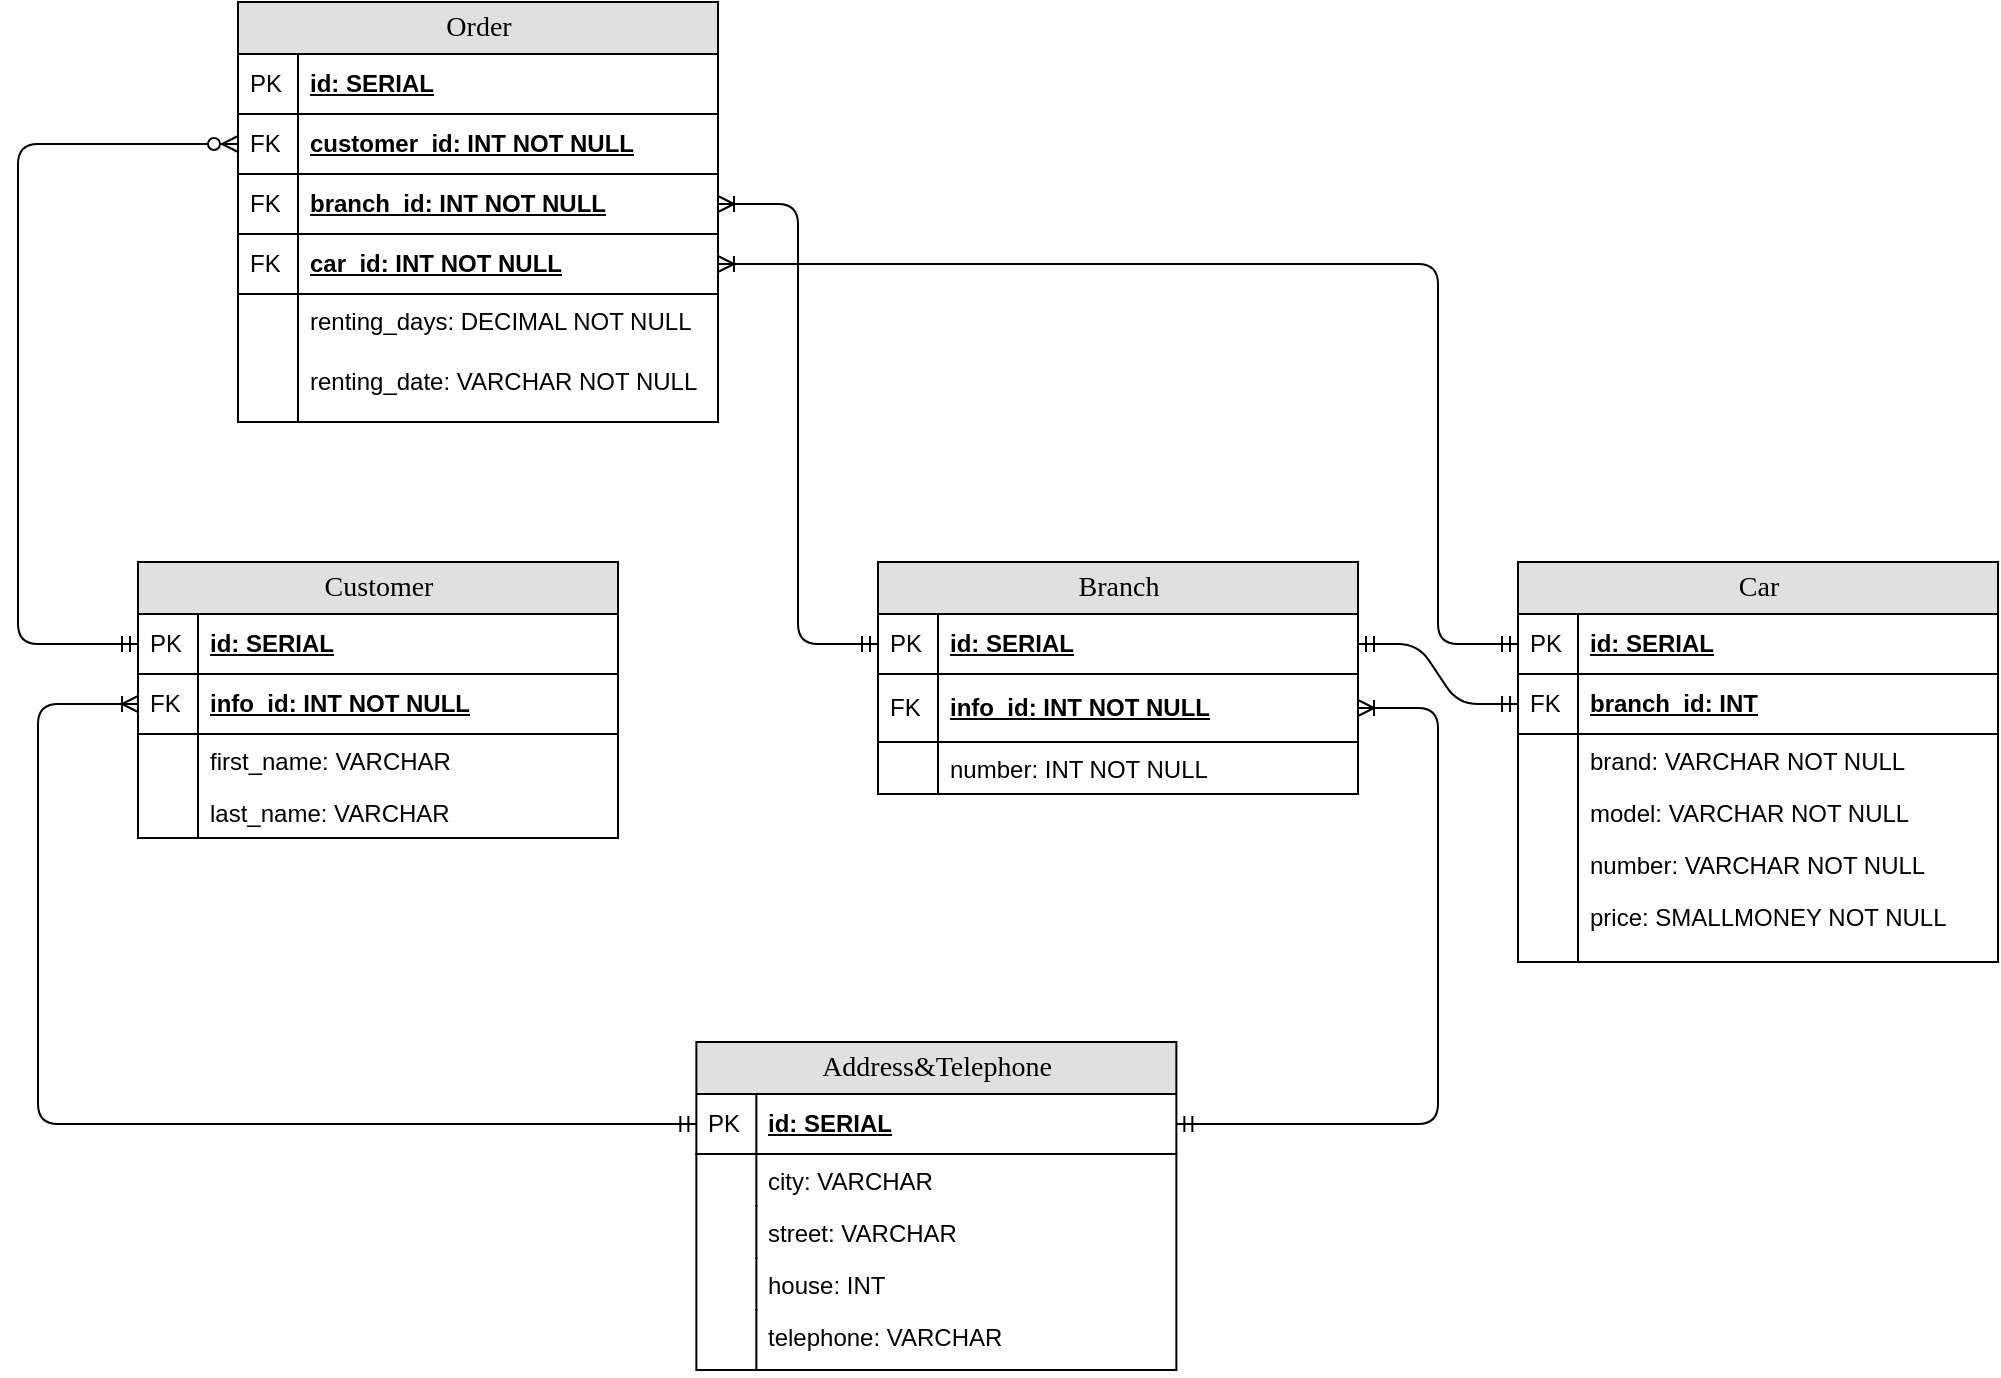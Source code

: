 <mxfile version="12.6.5" type="device"><diagram name="Page-1" id="e56a1550-8fbb-45ad-956c-1786394a9013"><mxGraphModel dx="1123" dy="672" grid="1" gridSize="10" guides="1" tooltips="1" connect="1" arrows="1" fold="1" page="1" pageScale="1" pageWidth="1100" pageHeight="850" background="#ffffff" math="0" shadow="0"><root><mxCell id="0"/><mxCell id="1" parent="0"/><mxCell id="2e49270ec7c68f3f-8" value="Branch" style="swimlane;html=1;fontStyle=0;childLayout=stackLayout;horizontal=1;startSize=26;fillColor=#e0e0e0;horizontalStack=0;resizeParent=1;resizeLast=0;collapsible=1;marginBottom=0;swimlaneFillColor=#ffffff;align=center;rounded=0;shadow=0;comic=0;labelBackgroundColor=none;strokeWidth=1;fontFamily=Verdana;fontSize=14;swimlaneLine=1;" parent="1" vertex="1"><mxGeometry x="520" y="320" width="240" height="116" as="geometry"/></mxCell><mxCell id="2e49270ec7c68f3f-9" value="id: SERIAL" style="shape=partialRectangle;top=0;left=0;right=0;bottom=1;html=1;align=left;verticalAlign=middle;fillColor=none;spacingLeft=34;spacingRight=4;whiteSpace=wrap;overflow=hidden;rotatable=0;points=[[0,0.5],[1,0.5]];portConstraint=eastwest;dropTarget=0;fontStyle=5;" parent="2e49270ec7c68f3f-8" vertex="1"><mxGeometry y="26" width="240" height="30" as="geometry"/></mxCell><mxCell id="2e49270ec7c68f3f-10" value="PK" style="shape=partialRectangle;top=0;left=0;bottom=0;html=1;fillColor=none;align=left;verticalAlign=middle;spacingLeft=4;spacingRight=4;whiteSpace=wrap;overflow=hidden;rotatable=0;points=[];portConstraint=eastwest;part=1;" parent="2e49270ec7c68f3f-9" vertex="1" connectable="0"><mxGeometry width="30" height="30" as="geometry"/></mxCell><mxCell id="aa9ZVyHhLKvsyHa1zda2-52" value="info_id: INT NOT NULL" style="shape=partialRectangle;top=0;left=0;right=0;bottom=1;html=1;align=left;verticalAlign=middle;fillColor=none;spacingLeft=34;spacingRight=4;whiteSpace=wrap;overflow=hidden;rotatable=0;points=[[0,0.5],[1,0.5]];portConstraint=eastwest;dropTarget=0;fontStyle=5;" parent="2e49270ec7c68f3f-8" vertex="1"><mxGeometry y="56" width="240" height="34" as="geometry"/></mxCell><mxCell id="aa9ZVyHhLKvsyHa1zda2-53" value="FK" style="shape=partialRectangle;top=0;left=0;bottom=0;html=1;fillColor=none;align=left;verticalAlign=middle;spacingLeft=4;spacingRight=4;whiteSpace=wrap;overflow=hidden;rotatable=0;points=[];portConstraint=eastwest;part=1;" parent="aa9ZVyHhLKvsyHa1zda2-52" vertex="1" connectable="0"><mxGeometry width="30" height="34" as="geometry"/></mxCell><mxCell id="EGNY3W8PX3pFTSIIfyn9-1" value="number: INT NOT NULL" style="shape=partialRectangle;top=0;left=0;right=0;bottom=0;html=1;align=left;verticalAlign=top;fillColor=none;spacingLeft=34;spacingRight=4;whiteSpace=wrap;overflow=hidden;rotatable=0;points=[[0,0.5],[1,0.5]];portConstraint=eastwest;dropTarget=0;" parent="2e49270ec7c68f3f-8" vertex="1"><mxGeometry y="90" width="240" height="26" as="geometry"/></mxCell><mxCell id="EGNY3W8PX3pFTSIIfyn9-2" value="" style="shape=partialRectangle;top=0;left=0;bottom=0;html=1;fillColor=none;align=left;verticalAlign=top;spacingLeft=4;spacingRight=4;whiteSpace=wrap;overflow=hidden;rotatable=0;points=[];portConstraint=eastwest;part=1;" parent="EGNY3W8PX3pFTSIIfyn9-1" vertex="1" connectable="0"><mxGeometry width="30" height="26" as="geometry"/></mxCell><mxCell id="WMZbiDQoUYeyg-291vYp-8" value="Car" style="swimlane;html=1;fontStyle=0;childLayout=stackLayout;horizontal=1;startSize=26;fillColor=#e0e0e0;horizontalStack=0;resizeParent=1;resizeLast=0;collapsible=1;marginBottom=0;swimlaneFillColor=#ffffff;align=center;rounded=0;shadow=0;comic=0;labelBackgroundColor=none;strokeWidth=1;fontFamily=Verdana;fontSize=14;swimlaneLine=1;" parent="1" vertex="1"><mxGeometry x="840" y="320" width="240" height="200" as="geometry"><mxRectangle x="870" y="56" width="60" height="26" as="alternateBounds"/></mxGeometry></mxCell><mxCell id="WMZbiDQoUYeyg-291vYp-9" value="id: SERIAL" style="shape=partialRectangle;top=0;left=0;right=0;bottom=1;html=1;align=left;verticalAlign=middle;fillColor=none;spacingLeft=34;spacingRight=4;whiteSpace=wrap;overflow=hidden;rotatable=0;points=[[0,0.5],[1,0.5]];portConstraint=eastwest;dropTarget=0;fontStyle=5;" parent="WMZbiDQoUYeyg-291vYp-8" vertex="1"><mxGeometry y="26" width="240" height="30" as="geometry"/></mxCell><mxCell id="WMZbiDQoUYeyg-291vYp-10" value="PK" style="shape=partialRectangle;top=0;left=0;bottom=0;html=1;fillColor=none;align=left;verticalAlign=middle;spacingLeft=4;spacingRight=4;whiteSpace=wrap;overflow=hidden;rotatable=0;points=[];portConstraint=eastwest;part=1;" parent="WMZbiDQoUYeyg-291vYp-9" vertex="1" connectable="0"><mxGeometry width="30" height="30" as="geometry"/></mxCell><mxCell id="rWoQ4hKNcGnWuJ4ApWHK-1" value="branch_id: INT" style="shape=partialRectangle;top=0;left=0;right=0;bottom=1;html=1;align=left;verticalAlign=middle;fillColor=none;spacingLeft=34;spacingRight=4;whiteSpace=wrap;overflow=hidden;rotatable=0;points=[[0,0.5],[1,0.5]];portConstraint=eastwest;dropTarget=0;fontStyle=5;" parent="WMZbiDQoUYeyg-291vYp-8" vertex="1"><mxGeometry y="56" width="240" height="30" as="geometry"/></mxCell><mxCell id="rWoQ4hKNcGnWuJ4ApWHK-2" value="FK" style="shape=partialRectangle;top=0;left=0;bottom=0;html=1;fillColor=none;align=left;verticalAlign=middle;spacingLeft=4;spacingRight=4;whiteSpace=wrap;overflow=hidden;rotatable=0;points=[];portConstraint=eastwest;part=1;" parent="rWoQ4hKNcGnWuJ4ApWHK-1" vertex="1" connectable="0"><mxGeometry width="30" height="30" as="geometry"/></mxCell><mxCell id="WMZbiDQoUYeyg-291vYp-11" value="brand: VARCHAR NOT NULL" style="shape=partialRectangle;top=0;left=0;right=0;bottom=0;html=1;align=left;verticalAlign=top;fillColor=none;spacingLeft=34;spacingRight=4;whiteSpace=wrap;overflow=hidden;rotatable=0;points=[[0,0.5],[1,0.5]];portConstraint=eastwest;dropTarget=0;" parent="WMZbiDQoUYeyg-291vYp-8" vertex="1"><mxGeometry y="86" width="240" height="26" as="geometry"/></mxCell><mxCell id="WMZbiDQoUYeyg-291vYp-12" value="" style="shape=partialRectangle;top=0;left=0;bottom=0;html=1;fillColor=none;align=left;verticalAlign=top;spacingLeft=4;spacingRight=4;whiteSpace=wrap;overflow=hidden;rotatable=0;points=[];portConstraint=eastwest;part=1;" parent="WMZbiDQoUYeyg-291vYp-11" vertex="1" connectable="0"><mxGeometry width="30" height="26" as="geometry"/></mxCell><mxCell id="WMZbiDQoUYeyg-291vYp-13" value="model: VARCHAR NOT NULL" style="shape=partialRectangle;top=0;left=0;right=0;bottom=0;html=1;align=left;verticalAlign=top;fillColor=none;spacingLeft=34;spacingRight=4;whiteSpace=wrap;overflow=hidden;rotatable=0;points=[[0,0.5],[1,0.5]];portConstraint=eastwest;dropTarget=0;" parent="WMZbiDQoUYeyg-291vYp-8" vertex="1"><mxGeometry y="112" width="240" height="26" as="geometry"/></mxCell><mxCell id="WMZbiDQoUYeyg-291vYp-14" value="" style="shape=partialRectangle;top=0;left=0;bottom=0;html=1;fillColor=none;align=left;verticalAlign=top;spacingLeft=4;spacingRight=4;whiteSpace=wrap;overflow=hidden;rotatable=0;points=[];portConstraint=eastwest;part=1;" parent="WMZbiDQoUYeyg-291vYp-13" vertex="1" connectable="0"><mxGeometry width="30" height="26" as="geometry"/></mxCell><mxCell id="WMZbiDQoUYeyg-291vYp-15" value="number: VARCHAR NOT NULL" style="shape=partialRectangle;top=0;left=0;right=0;bottom=0;html=1;align=left;verticalAlign=top;fillColor=none;spacingLeft=34;spacingRight=4;whiteSpace=wrap;overflow=hidden;rotatable=0;points=[[0,0.5],[1,0.5]];portConstraint=eastwest;dropTarget=0;" parent="WMZbiDQoUYeyg-291vYp-8" vertex="1"><mxGeometry y="138" width="240" height="26" as="geometry"/></mxCell><mxCell id="WMZbiDQoUYeyg-291vYp-16" value="" style="shape=partialRectangle;top=0;left=0;bottom=0;html=1;fillColor=none;align=left;verticalAlign=top;spacingLeft=4;spacingRight=4;whiteSpace=wrap;overflow=hidden;rotatable=0;points=[];portConstraint=eastwest;part=1;" parent="WMZbiDQoUYeyg-291vYp-15" vertex="1" connectable="0"><mxGeometry width="30" height="26" as="geometry"/></mxCell><mxCell id="WMZbiDQoUYeyg-291vYp-17" value="price: SMALLMONEY NOT NULL" style="shape=partialRectangle;top=0;left=0;right=0;bottom=0;html=1;align=left;verticalAlign=top;fillColor=none;spacingLeft=34;spacingRight=4;whiteSpace=wrap;overflow=hidden;rotatable=0;points=[[0,0.5],[1,0.5]];portConstraint=eastwest;dropTarget=0;" parent="WMZbiDQoUYeyg-291vYp-8" vertex="1"><mxGeometry y="164" width="240" height="36" as="geometry"/></mxCell><mxCell id="WMZbiDQoUYeyg-291vYp-18" value="" style="shape=partialRectangle;top=0;left=0;bottom=0;html=1;fillColor=none;align=left;verticalAlign=top;spacingLeft=4;spacingRight=4;whiteSpace=wrap;overflow=hidden;rotatable=0;points=[];portConstraint=eastwest;part=1;" parent="WMZbiDQoUYeyg-291vYp-17" vertex="1" connectable="0"><mxGeometry width="30" height="36" as="geometry"/></mxCell><mxCell id="WMZbiDQoUYeyg-291vYp-23" value="Customer" style="swimlane;html=1;fontStyle=0;childLayout=stackLayout;horizontal=1;startSize=26;fillColor=#e0e0e0;horizontalStack=0;resizeParent=1;resizeLast=0;collapsible=1;marginBottom=0;swimlaneFillColor=#ffffff;align=center;rounded=0;shadow=0;comic=0;labelBackgroundColor=none;strokeWidth=1;fontFamily=Verdana;fontSize=14;swimlaneLine=1;" parent="1" vertex="1"><mxGeometry x="150" y="320" width="240" height="138" as="geometry"/></mxCell><mxCell id="WMZbiDQoUYeyg-291vYp-24" value="id: SERIAL" style="shape=partialRectangle;top=0;left=0;right=0;bottom=1;html=1;align=left;verticalAlign=middle;fillColor=none;spacingLeft=34;spacingRight=4;whiteSpace=wrap;overflow=hidden;rotatable=0;points=[[0,0.5],[1,0.5]];portConstraint=eastwest;dropTarget=0;fontStyle=5;" parent="WMZbiDQoUYeyg-291vYp-23" vertex="1"><mxGeometry y="26" width="240" height="30" as="geometry"/></mxCell><mxCell id="WMZbiDQoUYeyg-291vYp-25" value="PK" style="shape=partialRectangle;top=0;left=0;bottom=0;html=1;fillColor=none;align=left;verticalAlign=middle;spacingLeft=4;spacingRight=4;whiteSpace=wrap;overflow=hidden;rotatable=0;points=[];portConstraint=eastwest;part=1;" parent="WMZbiDQoUYeyg-291vYp-24" vertex="1" connectable="0"><mxGeometry width="30" height="30" as="geometry"/></mxCell><mxCell id="aa9ZVyHhLKvsyHa1zda2-56" value="info_id: INT NOT NULL" style="shape=partialRectangle;top=0;left=0;right=0;bottom=1;html=1;align=left;verticalAlign=middle;fillColor=none;spacingLeft=34;spacingRight=4;whiteSpace=wrap;overflow=hidden;rotatable=0;points=[[0,0.5],[1,0.5]];portConstraint=eastwest;dropTarget=0;fontStyle=5;" parent="WMZbiDQoUYeyg-291vYp-23" vertex="1"><mxGeometry y="56" width="240" height="30" as="geometry"/></mxCell><mxCell id="aa9ZVyHhLKvsyHa1zda2-57" value="FK" style="shape=partialRectangle;top=0;left=0;bottom=0;html=1;fillColor=none;align=left;verticalAlign=middle;spacingLeft=4;spacingRight=4;whiteSpace=wrap;overflow=hidden;rotatable=0;points=[];portConstraint=eastwest;part=1;" parent="aa9ZVyHhLKvsyHa1zda2-56" vertex="1" connectable="0"><mxGeometry width="30" height="30" as="geometry"/></mxCell><mxCell id="WMZbiDQoUYeyg-291vYp-26" value="first_name: VARCHAR" style="shape=partialRectangle;top=0;left=0;right=0;bottom=0;html=1;align=left;verticalAlign=top;fillColor=none;spacingLeft=34;spacingRight=4;whiteSpace=wrap;overflow=hidden;rotatable=0;points=[[0,0.5],[1,0.5]];portConstraint=eastwest;dropTarget=0;" parent="WMZbiDQoUYeyg-291vYp-23" vertex="1"><mxGeometry y="86" width="240" height="26" as="geometry"/></mxCell><mxCell id="WMZbiDQoUYeyg-291vYp-27" value="" style="shape=partialRectangle;top=0;left=0;bottom=0;html=1;fillColor=none;align=left;verticalAlign=top;spacingLeft=4;spacingRight=4;whiteSpace=wrap;overflow=hidden;rotatable=0;points=[];portConstraint=eastwest;part=1;" parent="WMZbiDQoUYeyg-291vYp-26" vertex="1" connectable="0"><mxGeometry width="30" height="26" as="geometry"/></mxCell><mxCell id="aa9ZVyHhLKvsyHa1zda2-54" value="last_name: VARCHAR" style="shape=partialRectangle;top=0;left=0;right=0;bottom=0;html=1;align=left;verticalAlign=top;fillColor=none;spacingLeft=34;spacingRight=4;whiteSpace=wrap;overflow=hidden;rotatable=0;points=[[0,0.5],[1,0.5]];portConstraint=eastwest;dropTarget=0;" parent="WMZbiDQoUYeyg-291vYp-23" vertex="1"><mxGeometry y="112" width="240" height="26" as="geometry"/></mxCell><mxCell id="aa9ZVyHhLKvsyHa1zda2-55" value="" style="shape=partialRectangle;top=0;left=0;bottom=0;html=1;fillColor=none;align=left;verticalAlign=top;spacingLeft=4;spacingRight=4;whiteSpace=wrap;overflow=hidden;rotatable=0;points=[];portConstraint=eastwest;part=1;" parent="aa9ZVyHhLKvsyHa1zda2-54" vertex="1" connectable="0"><mxGeometry width="30" height="26" as="geometry"/></mxCell><mxCell id="aa9ZVyHhLKvsyHa1zda2-1" value="Order" style="swimlane;html=1;fontStyle=0;childLayout=stackLayout;horizontal=1;startSize=26;fillColor=#e0e0e0;horizontalStack=0;resizeParent=1;resizeLast=0;collapsible=1;marginBottom=0;swimlaneFillColor=#ffffff;align=center;rounded=0;shadow=0;comic=0;labelBackgroundColor=none;strokeWidth=1;fontFamily=Verdana;fontSize=14;swimlaneLine=1;" parent="1" vertex="1"><mxGeometry x="200" y="40" width="240" height="210" as="geometry"/></mxCell><mxCell id="aa9ZVyHhLKvsyHa1zda2-2" value="id: SERIAL" style="shape=partialRectangle;top=0;left=0;right=0;bottom=1;html=1;align=left;verticalAlign=middle;fillColor=none;spacingLeft=34;spacingRight=4;whiteSpace=wrap;overflow=hidden;rotatable=0;points=[[0,0.5],[1,0.5]];portConstraint=eastwest;dropTarget=0;fontStyle=5;" parent="aa9ZVyHhLKvsyHa1zda2-1" vertex="1"><mxGeometry y="26" width="240" height="30" as="geometry"/></mxCell><mxCell id="aa9ZVyHhLKvsyHa1zda2-3" value="PK" style="shape=partialRectangle;top=0;left=0;bottom=0;html=1;fillColor=none;align=left;verticalAlign=middle;spacingLeft=4;spacingRight=4;whiteSpace=wrap;overflow=hidden;rotatable=0;points=[];portConstraint=eastwest;part=1;" parent="aa9ZVyHhLKvsyHa1zda2-2" vertex="1" connectable="0"><mxGeometry width="30" height="30" as="geometry"/></mxCell><mxCell id="aa9ZVyHhLKvsyHa1zda2-4" value="customer_id: INT NOT NULL" style="shape=partialRectangle;top=0;left=0;right=0;bottom=1;html=1;align=left;verticalAlign=middle;fillColor=none;spacingLeft=34;spacingRight=4;whiteSpace=wrap;overflow=hidden;rotatable=0;points=[[0,0.5],[1,0.5]];portConstraint=eastwest;dropTarget=0;fontStyle=5;" parent="aa9ZVyHhLKvsyHa1zda2-1" vertex="1"><mxGeometry y="56" width="240" height="30" as="geometry"/></mxCell><mxCell id="aa9ZVyHhLKvsyHa1zda2-5" value="FK" style="shape=partialRectangle;top=0;left=0;bottom=0;html=1;fillColor=none;align=left;verticalAlign=middle;spacingLeft=4;spacingRight=4;whiteSpace=wrap;overflow=hidden;rotatable=0;points=[];portConstraint=eastwest;part=1;" parent="aa9ZVyHhLKvsyHa1zda2-4" vertex="1" connectable="0"><mxGeometry width="30" height="30" as="geometry"/></mxCell><mxCell id="aa9ZVyHhLKvsyHa1zda2-18" value="branch_id: INT NOT NULL" style="shape=partialRectangle;top=0;left=0;right=0;bottom=1;html=1;align=left;verticalAlign=middle;fillColor=none;spacingLeft=34;spacingRight=4;whiteSpace=wrap;overflow=hidden;rotatable=0;points=[[0,0.5],[1,0.5]];portConstraint=eastwest;dropTarget=0;fontStyle=5;" parent="aa9ZVyHhLKvsyHa1zda2-1" vertex="1"><mxGeometry y="86" width="240" height="30" as="geometry"/></mxCell><mxCell id="aa9ZVyHhLKvsyHa1zda2-19" value="FK" style="shape=partialRectangle;top=0;left=0;bottom=0;html=1;fillColor=none;align=left;verticalAlign=middle;spacingLeft=4;spacingRight=4;whiteSpace=wrap;overflow=hidden;rotatable=0;points=[];portConstraint=eastwest;part=1;" parent="aa9ZVyHhLKvsyHa1zda2-18" vertex="1" connectable="0"><mxGeometry width="30" height="30" as="geometry"/></mxCell><mxCell id="aa9ZVyHhLKvsyHa1zda2-6" value="car_id: INT NOT NULL" style="shape=partialRectangle;top=0;left=0;right=0;bottom=1;html=1;align=left;verticalAlign=middle;fillColor=none;spacingLeft=34;spacingRight=4;whiteSpace=wrap;overflow=hidden;rotatable=0;points=[[0,0.5],[1,0.5]];portConstraint=eastwest;dropTarget=0;fontStyle=5;" parent="aa9ZVyHhLKvsyHa1zda2-1" vertex="1"><mxGeometry y="116" width="240" height="30" as="geometry"/></mxCell><mxCell id="aa9ZVyHhLKvsyHa1zda2-7" value="FK" style="shape=partialRectangle;top=0;left=0;bottom=0;html=1;fillColor=none;align=left;verticalAlign=middle;spacingLeft=4;spacingRight=4;whiteSpace=wrap;overflow=hidden;rotatable=0;points=[];portConstraint=eastwest;part=1;" parent="aa9ZVyHhLKvsyHa1zda2-6" vertex="1" connectable="0"><mxGeometry width="30" height="30" as="geometry"/></mxCell><mxCell id="aa9ZVyHhLKvsyHa1zda2-61" value="renting_days: DECIMAL NOT NULL" style="shape=partialRectangle;top=0;left=0;right=0;bottom=0;html=1;align=left;verticalAlign=top;fillColor=none;spacingLeft=34;spacingRight=4;whiteSpace=wrap;overflow=hidden;rotatable=0;points=[[0,0.5],[1,0.5]];portConstraint=eastwest;dropTarget=0;" parent="aa9ZVyHhLKvsyHa1zda2-1" vertex="1"><mxGeometry y="146" width="240" height="30" as="geometry"/></mxCell><mxCell id="aa9ZVyHhLKvsyHa1zda2-62" value="" style="shape=partialRectangle;top=0;left=0;bottom=0;html=1;fillColor=none;align=left;verticalAlign=top;spacingLeft=4;spacingRight=4;whiteSpace=wrap;overflow=hidden;rotatable=0;points=[];portConstraint=eastwest;part=1;" parent="aa9ZVyHhLKvsyHa1zda2-61" vertex="1" connectable="0"><mxGeometry width="30" height="30" as="geometry"/></mxCell><mxCell id="aa9ZVyHhLKvsyHa1zda2-59" value="renting_date: VARCHAR NOT NULL" style="shape=partialRectangle;top=0;left=0;right=0;bottom=0;html=1;align=left;verticalAlign=top;fillColor=none;spacingLeft=34;spacingRight=4;whiteSpace=wrap;overflow=hidden;rotatable=0;points=[[0,0.5],[1,0.5]];portConstraint=eastwest;dropTarget=0;" parent="aa9ZVyHhLKvsyHa1zda2-1" vertex="1"><mxGeometry y="176" width="240" height="34" as="geometry"/></mxCell><mxCell id="aa9ZVyHhLKvsyHa1zda2-60" value="" style="shape=partialRectangle;top=0;left=0;bottom=0;html=1;fillColor=none;align=left;verticalAlign=top;spacingLeft=4;spacingRight=4;whiteSpace=wrap;overflow=hidden;rotatable=0;points=[];portConstraint=eastwest;part=1;" parent="aa9ZVyHhLKvsyHa1zda2-59" vertex="1" connectable="0"><mxGeometry width="30" height="34" as="geometry"/></mxCell><mxCell id="aa9ZVyHhLKvsyHa1zda2-20" value="Address&amp;amp;Telephone" style="swimlane;html=1;fontStyle=0;childLayout=stackLayout;horizontal=1;startSize=26;fillColor=#e0e0e0;horizontalStack=0;resizeParent=1;resizeLast=0;collapsible=1;marginBottom=0;swimlaneFillColor=#ffffff;align=center;rounded=0;shadow=0;comic=0;labelBackgroundColor=none;strokeWidth=1;fontFamily=Verdana;fontSize=14;swimlaneLine=1;" parent="1" vertex="1"><mxGeometry x="429.18" y="560" width="240" height="164" as="geometry"/></mxCell><mxCell id="aa9ZVyHhLKvsyHa1zda2-21" value="id: SERIAL" style="shape=partialRectangle;top=0;left=0;right=0;bottom=1;html=1;align=left;verticalAlign=middle;fillColor=none;spacingLeft=34;spacingRight=4;whiteSpace=wrap;overflow=hidden;rotatable=0;points=[[0,0.5],[1,0.5]];portConstraint=eastwest;dropTarget=0;fontStyle=5;" parent="aa9ZVyHhLKvsyHa1zda2-20" vertex="1"><mxGeometry y="26" width="240" height="30" as="geometry"/></mxCell><mxCell id="aa9ZVyHhLKvsyHa1zda2-22" value="PK" style="shape=partialRectangle;top=0;left=0;bottom=0;html=1;fillColor=none;align=left;verticalAlign=middle;spacingLeft=4;spacingRight=4;whiteSpace=wrap;overflow=hidden;rotatable=0;points=[];portConstraint=eastwest;part=1;" parent="aa9ZVyHhLKvsyHa1zda2-21" vertex="1" connectable="0"><mxGeometry width="30" height="30" as="geometry"/></mxCell><mxCell id="aa9ZVyHhLKvsyHa1zda2-25" value="city: VARCHAR" style="shape=partialRectangle;top=0;left=0;right=0;bottom=0;html=1;align=left;verticalAlign=top;fillColor=none;spacingLeft=34;spacingRight=4;whiteSpace=wrap;overflow=hidden;rotatable=0;points=[[0,0.5],[1,0.5]];portConstraint=eastwest;dropTarget=0;" parent="aa9ZVyHhLKvsyHa1zda2-20" vertex="1"><mxGeometry y="56" width="240" height="26" as="geometry"/></mxCell><mxCell id="aa9ZVyHhLKvsyHa1zda2-26" value="" style="shape=partialRectangle;top=0;left=0;bottom=0;html=1;fillColor=none;align=left;verticalAlign=top;spacingLeft=4;spacingRight=4;whiteSpace=wrap;overflow=hidden;rotatable=0;points=[];portConstraint=eastwest;part=1;" parent="aa9ZVyHhLKvsyHa1zda2-25" vertex="1" connectable="0"><mxGeometry width="30" height="26" as="geometry"/></mxCell><mxCell id="aa9ZVyHhLKvsyHa1zda2-27" value="street: VARCHAR" style="shape=partialRectangle;top=0;left=0;right=0;bottom=0;html=1;align=left;verticalAlign=top;fillColor=none;spacingLeft=34;spacingRight=4;whiteSpace=wrap;overflow=hidden;rotatable=0;points=[[0,0.5],[1,0.5]];portConstraint=eastwest;dropTarget=0;" parent="aa9ZVyHhLKvsyHa1zda2-20" vertex="1"><mxGeometry y="82" width="240" height="26" as="geometry"/></mxCell><mxCell id="aa9ZVyHhLKvsyHa1zda2-28" value="" style="shape=partialRectangle;top=0;left=0;bottom=0;html=1;fillColor=none;align=left;verticalAlign=top;spacingLeft=4;spacingRight=4;whiteSpace=wrap;overflow=hidden;rotatable=0;points=[];portConstraint=eastwest;part=1;" parent="aa9ZVyHhLKvsyHa1zda2-27" vertex="1" connectable="0"><mxGeometry width="30" height="26" as="geometry"/></mxCell><mxCell id="aa9ZVyHhLKvsyHa1zda2-29" value="house: INT" style="shape=partialRectangle;top=0;left=0;right=0;bottom=0;html=1;align=left;verticalAlign=top;fillColor=none;spacingLeft=34;spacingRight=4;whiteSpace=wrap;overflow=hidden;rotatable=0;points=[[0,0.5],[1,0.5]];portConstraint=eastwest;dropTarget=0;" parent="aa9ZVyHhLKvsyHa1zda2-20" vertex="1"><mxGeometry y="108" width="240" height="26" as="geometry"/></mxCell><mxCell id="aa9ZVyHhLKvsyHa1zda2-30" value="" style="shape=partialRectangle;top=0;left=0;bottom=0;html=1;fillColor=none;align=left;verticalAlign=top;spacingLeft=4;spacingRight=4;whiteSpace=wrap;overflow=hidden;rotatable=0;points=[];portConstraint=eastwest;part=1;" parent="aa9ZVyHhLKvsyHa1zda2-29" vertex="1" connectable="0"><mxGeometry width="30" height="26" as="geometry"/></mxCell><mxCell id="aa9ZVyHhLKvsyHa1zda2-31" value="telephone: VARCHAR" style="shape=partialRectangle;top=0;left=0;right=0;bottom=0;html=1;align=left;verticalAlign=top;fillColor=none;spacingLeft=34;spacingRight=4;whiteSpace=wrap;overflow=hidden;rotatable=0;points=[[0,0.5],[1,0.5]];portConstraint=eastwest;dropTarget=0;" parent="aa9ZVyHhLKvsyHa1zda2-20" vertex="1"><mxGeometry y="134" width="240" height="30" as="geometry"/></mxCell><mxCell id="aa9ZVyHhLKvsyHa1zda2-32" value="" style="shape=partialRectangle;top=0;left=0;bottom=0;html=1;fillColor=none;align=left;verticalAlign=top;spacingLeft=4;spacingRight=4;whiteSpace=wrap;overflow=hidden;rotatable=0;points=[];portConstraint=eastwest;part=1;" parent="aa9ZVyHhLKvsyHa1zda2-31" vertex="1" connectable="0"><mxGeometry width="30" height="30" as="geometry"/></mxCell><mxCell id="aa9ZVyHhLKvsyHa1zda2-68" value="" style="edgeStyle=orthogonalEdgeStyle;html=1;endArrow=ERzeroToMany;startArrow=ERmandOne;labelBackgroundColor=none;fontFamily=Verdana;fontSize=14;exitX=0;exitY=0.5;exitDx=0;exitDy=0;entryX=0;entryY=0.5;entryDx=0;entryDy=0;" parent="1" source="WMZbiDQoUYeyg-291vYp-24" target="aa9ZVyHhLKvsyHa1zda2-4" edge="1"><mxGeometry width="100" height="100" relative="1" as="geometry"><mxPoint x="530" y="371" as="sourcePoint"/><mxPoint x="450" y="151" as="targetPoint"/><Array as="points"><mxPoint x="90" y="361"/><mxPoint x="90" y="111"/></Array></mxGeometry></mxCell><mxCell id="pAfGFqRh7X5I-Sq4nlaD-12" value="" style="edgeStyle=elbowEdgeStyle;fontSize=12;html=1;endArrow=ERoneToMany;startArrow=ERmandOne;strokeColor=#000000;anchorPointDirection=0;comic=0;shadow=0;elbow=vertical;exitX=0;exitY=0.5;exitDx=0;exitDy=0;entryX=0;entryY=0.5;entryDx=0;entryDy=0;" parent="1" source="aa9ZVyHhLKvsyHa1zda2-21" target="aa9ZVyHhLKvsyHa1zda2-56" edge="1"><mxGeometry width="100" height="100" relative="1" as="geometry"><mxPoint x="380" y="630" as="sourcePoint"/><mxPoint x="120" y="420" as="targetPoint"/><Array as="points"><mxPoint x="100" y="520"/><mxPoint x="200" y="590"/></Array></mxGeometry></mxCell><mxCell id="pAfGFqRh7X5I-Sq4nlaD-13" value="" style="edgeStyle=elbowEdgeStyle;fontSize=12;html=1;endArrow=ERoneToMany;startArrow=ERmandOne;strokeColor=#000000;anchorPointDirection=0;comic=0;shadow=0;elbow=vertical;entryX=1;entryY=0.5;entryDx=0;entryDy=0;exitX=1;exitY=0.5;exitDx=0;exitDy=0;" parent="1" source="aa9ZVyHhLKvsyHa1zda2-21" target="aa9ZVyHhLKvsyHa1zda2-52" edge="1"><mxGeometry width="100" height="100" relative="1" as="geometry"><mxPoint x="830" y="611" as="sourcePoint"/><mxPoint x="810" y="420" as="targetPoint"/><Array as="points"><mxPoint x="800" y="393"/><mxPoint x="110" y="530"/><mxPoint x="210" y="600"/></Array></mxGeometry></mxCell><mxCell id="pAfGFqRh7X5I-Sq4nlaD-15" value="" style="edgeStyle=orthogonalEdgeStyle;fontSize=12;html=1;endArrow=ERoneToMany;startArrow=ERmandOne;strokeColor=#000000;anchorPointDirection=0;comic=0;shadow=0;elbow=vertical;entryX=1;entryY=0.5;entryDx=0;entryDy=0;exitX=0;exitY=0.5;exitDx=0;exitDy=0;" parent="1" source="WMZbiDQoUYeyg-291vYp-9" target="aa9ZVyHhLKvsyHa1zda2-6" edge="1"><mxGeometry width="100" height="100" relative="1" as="geometry"><mxPoint x="800" y="361" as="sourcePoint"/><mxPoint x="980.82" y="70" as="targetPoint"/><Array as="points"><mxPoint x="800" y="361"/><mxPoint x="800" y="171"/></Array></mxGeometry></mxCell><mxCell id="pAfGFqRh7X5I-Sq4nlaD-16" value="" style="edgeStyle=orthogonalEdgeStyle;fontSize=12;html=1;endArrow=ERoneToMany;startArrow=ERmandOne;strokeColor=#000000;anchorPointDirection=0;comic=0;shadow=0;elbow=vertical;entryX=1;entryY=0.5;entryDx=0;entryDy=0;exitX=0;exitY=0.5;exitDx=0;exitDy=0;" parent="1" source="2e49270ec7c68f3f-9" target="aa9ZVyHhLKvsyHa1zda2-18" edge="1"><mxGeometry width="100" height="100" relative="1" as="geometry"><mxPoint x="850" y="371" as="sourcePoint"/><mxPoint x="450" y="181" as="targetPoint"/><Array as="points"><mxPoint x="480" y="361"/><mxPoint x="480" y="141"/></Array></mxGeometry></mxCell><mxCell id="F0sjvoUh_-86NMeIqrae-1" value="" style="edgeStyle=entityRelationEdgeStyle;fontSize=12;html=1;endArrow=ERmandOne;startArrow=ERmandOne;entryX=0;entryY=0.5;entryDx=0;entryDy=0;exitX=1;exitY=0.5;exitDx=0;exitDy=0;" parent="1" source="2e49270ec7c68f3f-9" target="rWoQ4hKNcGnWuJ4ApWHK-1" edge="1"><mxGeometry width="100" height="100" relative="1" as="geometry"><mxPoint x="650" y="570" as="sourcePoint"/><mxPoint x="750" y="470" as="targetPoint"/></mxGeometry></mxCell></root></mxGraphModel></diagram></mxfile>